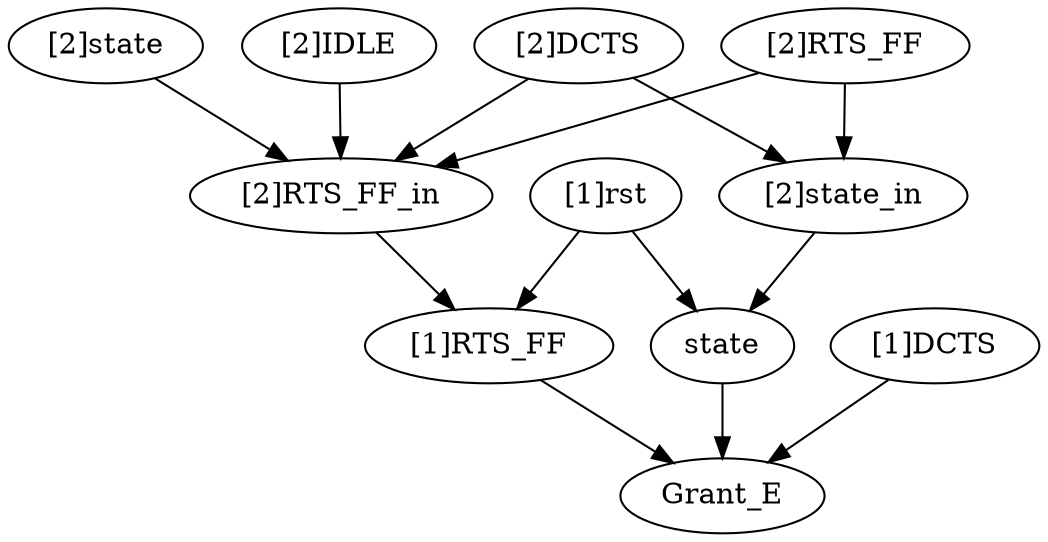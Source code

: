strict digraph "" {
	"[2]RTS_FF_in"	 [complexity=5,
		importance=0.170232256532,
		rank=0.0340464513065];
	"[1]RTS_FF"	 [complexity=3,
		importance=0.11018240961,
		rank=0.03672746987];
	"[2]RTS_FF_in" -> "[1]RTS_FF";
	"[1]rst"	 [complexity=2,
		importance=0.700039417932,
		rank=0.350019708966];
	"[1]rst" -> "[1]RTS_FF";
	state	 [complexity=1,
		importance=0.333972051358,
		rank=0.333972051358];
	"[1]rst" -> state;
	Grant_E	 [complexity=0,
		importance=0.04003844545,
		rank=0.0];
	"[1]RTS_FF" -> Grant_E;
	"[2]DCTS"	 [complexity=5,
		importance=0.914528877,
		rank=0.1829057754];
	"[2]DCTS" -> "[2]RTS_FF_in";
	"[2]state_in"	 [complexity=3,
		importance=0.441216780892,
		rank=0.147072260297];
	"[2]DCTS" -> "[2]state_in";
	"[2]state_in" -> state;
	"[2]RTS_FF"	 [complexity=5,
		importance=0.952577525945,
		rank=0.190515505189];
	"[2]RTS_FF" -> "[2]RTS_FF_in";
	"[2]RTS_FF" -> "[2]state_in";
	state -> Grant_E;
	"[2]state"	 [complexity=7,
		importance=0.604438148256,
		rank=0.0863483068937];
	"[2]state" -> "[2]RTS_FF_in";
	"[2]IDLE"	 [complexity=7,
		importance=0.542792084813,
		rank=0.0775417264019];
	"[2]IDLE" -> "[2]RTS_FF_in";
	"[1]DCTS"	 [complexity=3,
		importance=0.0721337606654,
		rank=0.0240445868885];
	"[1]DCTS" -> Grant_E;
}
